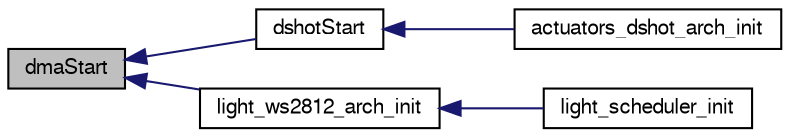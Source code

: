 digraph "dmaStart"
{
  edge [fontname="FreeSans",fontsize="10",labelfontname="FreeSans",labelfontsize="10"];
  node [fontname="FreeSans",fontsize="10",shape=record];
  rankdir="LR";
  Node1 [label="dmaStart",height=0.2,width=0.4,color="black", fillcolor="grey75", style="filled", fontcolor="black"];
  Node1 -> Node2 [dir="back",color="midnightblue",fontsize="10",style="solid",fontname="FreeSans"];
  Node2 [label="dshotStart",height=0.2,width=0.4,color="black", fillcolor="white", style="filled",URL="$esc__dshot_8h.html#a016263bbfd016452191cd9e4e345b1dc",tooltip="Configures and activates the DSHOT peripheral. "];
  Node2 -> Node3 [dir="back",color="midnightblue",fontsize="10",style="solid",fontname="FreeSans"];
  Node3 [label="actuators_dshot_arch_init",height=0.2,width=0.4,color="black", fillcolor="white", style="filled",URL="$actuators__dshot_8h.html#a1d673a4808cd523c8c47d82ef0c56f29",tooltip="Arch dependent init. "];
  Node1 -> Node4 [dir="back",color="midnightblue",fontsize="10",style="solid",fontname="FreeSans"];
  Node4 [label="light_ws2812_arch_init",height=0.2,width=0.4,color="black", fillcolor="white", style="filled",URL="$light__ws2812__arch_8h.html#a77c4ae9d967234a1c215b097f18241c8"];
  Node4 -> Node5 [dir="back",color="midnightblue",fontsize="10",style="solid",fontname="FreeSans"];
  Node5 [label="light_scheduler_init",height=0.2,width=0.4,color="black", fillcolor="white", style="filled",URL="$light__scheduler_8h.html#a8306780e037cc4384e8a0a33da77bf8b"];
}
